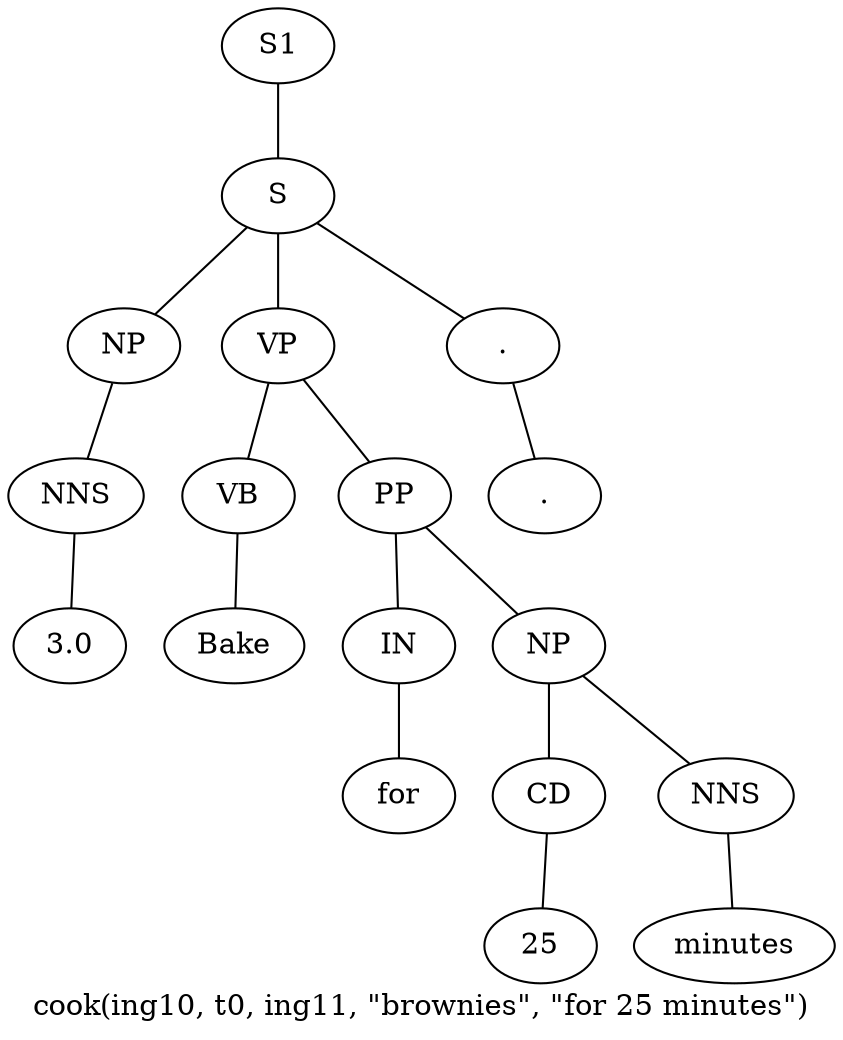 graph SyntaxGraph {
	label = "cook(ing10, t0, ing11, \"brownies\", \"for 25 minutes\")";
	Node0 [label="S1"];
	Node1 [label="S"];
	Node2 [label="NP"];
	Node3 [label="NNS"];
	Node4 [label="3.0"];
	Node5 [label="VP"];
	Node6 [label="VB"];
	Node7 [label="Bake"];
	Node8 [label="PP"];
	Node9 [label="IN"];
	Node10 [label="for"];
	Node11 [label="NP"];
	Node12 [label="CD"];
	Node13 [label="25"];
	Node14 [label="NNS"];
	Node15 [label="minutes"];
	Node16 [label="."];
	Node17 [label="."];

	Node0 -- Node1;
	Node1 -- Node2;
	Node1 -- Node5;
	Node1 -- Node16;
	Node2 -- Node3;
	Node3 -- Node4;
	Node5 -- Node6;
	Node5 -- Node8;
	Node6 -- Node7;
	Node8 -- Node9;
	Node8 -- Node11;
	Node9 -- Node10;
	Node11 -- Node12;
	Node11 -- Node14;
	Node12 -- Node13;
	Node14 -- Node15;
	Node16 -- Node17;
}